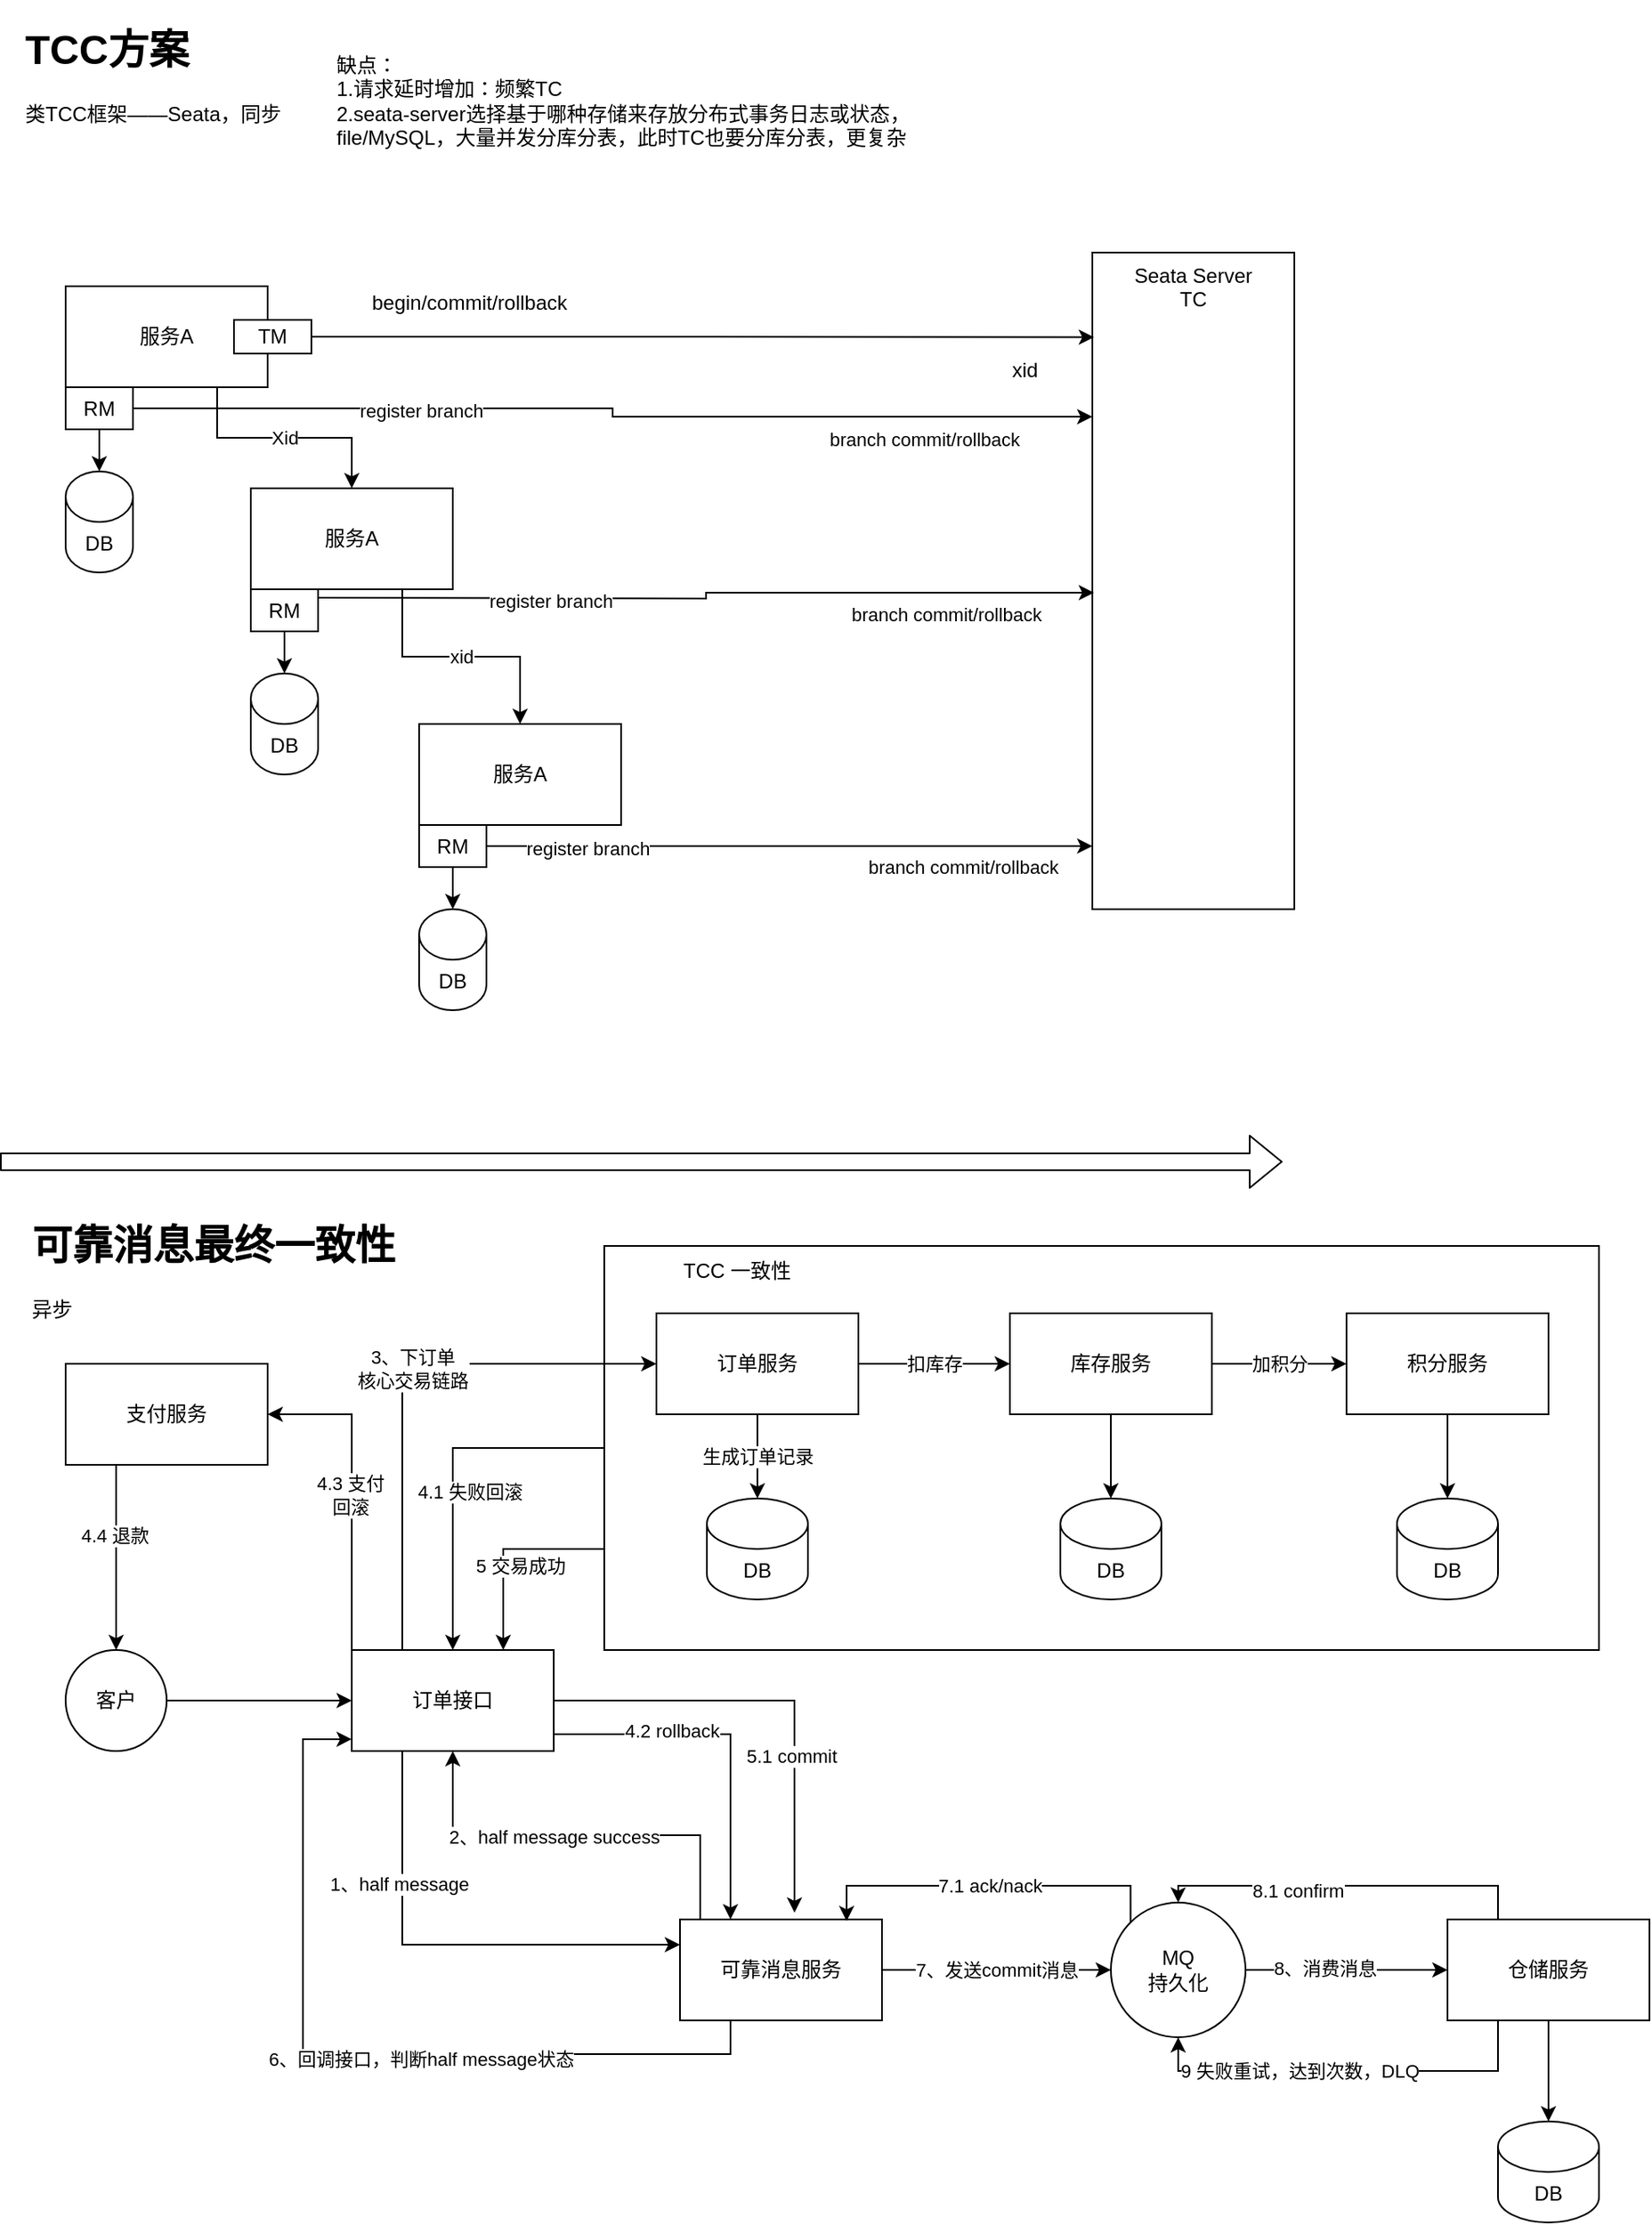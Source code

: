 <mxfile version="14.9.0" type="device"><diagram id="vXXFDt6WNlKxJUhvZB4p" name="第 1 页"><mxGraphModel dx="1114" dy="847" grid="1" gridSize="10" guides="1" tooltips="1" connect="1" arrows="1" fold="1" page="1" pageScale="1" pageWidth="827" pageHeight="1169" math="0" shadow="0"><root><mxCell id="0"/><mxCell id="1" parent="0"/><mxCell id="SwD9ukOHT8hlWl7G1nma-59" style="edgeStyle=orthogonalEdgeStyle;rounded=0;orthogonalLoop=1;jettySize=auto;html=1;entryX=0.5;entryY=0;entryDx=0;entryDy=0;" edge="1" parent="1" source="SwD9ukOHT8hlWl7G1nma-57" target="SwD9ukOHT8hlWl7G1nma-34"><mxGeometry relative="1" as="geometry"/></mxCell><mxCell id="SwD9ukOHT8hlWl7G1nma-60" value="4.1 失败回滚" style="edgeLabel;html=1;align=center;verticalAlign=middle;resizable=0;points=[];" vertex="1" connectable="0" parent="SwD9ukOHT8hlWl7G1nma-59"><mxGeometry x="0.104" relative="1" as="geometry"><mxPoint x="10" as="offset"/></mxGeometry></mxCell><mxCell id="SwD9ukOHT8hlWl7G1nma-68" style="edgeStyle=orthogonalEdgeStyle;rounded=0;orthogonalLoop=1;jettySize=auto;html=1;exitX=0;exitY=0.75;exitDx=0;exitDy=0;entryX=0.75;entryY=0;entryDx=0;entryDy=0;" edge="1" parent="1" source="SwD9ukOHT8hlWl7G1nma-57" target="SwD9ukOHT8hlWl7G1nma-34"><mxGeometry relative="1" as="geometry"/></mxCell><mxCell id="SwD9ukOHT8hlWl7G1nma-69" value="5 交易成功" style="edgeLabel;html=1;align=center;verticalAlign=middle;resizable=0;points=[];" vertex="1" connectable="0" parent="SwD9ukOHT8hlWl7G1nma-68"><mxGeometry x="0.133" relative="1" as="geometry"><mxPoint x="10" y="2" as="offset"/></mxGeometry></mxCell><mxCell id="SwD9ukOHT8hlWl7G1nma-57" value="" style="rounded=0;whiteSpace=wrap;html=1;" vertex="1" parent="1"><mxGeometry x="369" y="990" width="591" height="240" as="geometry"/></mxCell><mxCell id="SwD9ukOHT8hlWl7G1nma-1" value="Seata Server&lt;br&gt;TC" style="rounded=0;whiteSpace=wrap;html=1;verticalAlign=top;" vertex="1" parent="1"><mxGeometry x="659" y="400" width="120" height="390" as="geometry"/></mxCell><mxCell id="SwD9ukOHT8hlWl7G1nma-2" value="Xid" style="edgeStyle=orthogonalEdgeStyle;rounded=0;orthogonalLoop=1;jettySize=auto;html=1;exitX=0.75;exitY=1;exitDx=0;exitDy=0;" edge="1" parent="1" source="SwD9ukOHT8hlWl7G1nma-3" target="SwD9ukOHT8hlWl7G1nma-15"><mxGeometry relative="1" as="geometry"/></mxCell><mxCell id="SwD9ukOHT8hlWl7G1nma-3" value="服务A" style="rounded=0;whiteSpace=wrap;html=1;" vertex="1" parent="1"><mxGeometry x="49" y="420" width="120" height="60" as="geometry"/></mxCell><mxCell id="SwD9ukOHT8hlWl7G1nma-4" style="edgeStyle=orthogonalEdgeStyle;rounded=0;orthogonalLoop=1;jettySize=auto;html=1;entryX=0.008;entryY=0.129;entryDx=0;entryDy=0;entryPerimeter=0;" edge="1" parent="1" source="SwD9ukOHT8hlWl7G1nma-5" target="SwD9ukOHT8hlWl7G1nma-1"><mxGeometry relative="1" as="geometry"/></mxCell><mxCell id="SwD9ukOHT8hlWl7G1nma-5" value="TM" style="rounded=0;whiteSpace=wrap;html=1;" vertex="1" parent="1"><mxGeometry x="149" y="440" width="46" height="20" as="geometry"/></mxCell><mxCell id="SwD9ukOHT8hlWl7G1nma-6" value="begin/commit/rollback" style="text;html=1;strokeColor=none;fillColor=none;align=center;verticalAlign=middle;whiteSpace=wrap;rounded=0;" vertex="1" parent="1"><mxGeometry x="209" y="420" width="160" height="20" as="geometry"/></mxCell><mxCell id="SwD9ukOHT8hlWl7G1nma-7" value="xid" style="text;html=1;strokeColor=none;fillColor=none;align=center;verticalAlign=middle;whiteSpace=wrap;rounded=0;" vertex="1" parent="1"><mxGeometry x="599" y="460" width="40" height="20" as="geometry"/></mxCell><mxCell id="SwD9ukOHT8hlWl7G1nma-8" style="edgeStyle=orthogonalEdgeStyle;rounded=0;orthogonalLoop=1;jettySize=auto;html=1;entryX=0.5;entryY=0;entryDx=0;entryDy=0;entryPerimeter=0;" edge="1" parent="1" source="SwD9ukOHT8hlWl7G1nma-12" target="SwD9ukOHT8hlWl7G1nma-13"><mxGeometry relative="1" as="geometry"/></mxCell><mxCell id="SwD9ukOHT8hlWl7G1nma-9" style="edgeStyle=orthogonalEdgeStyle;rounded=0;orthogonalLoop=1;jettySize=auto;html=1;entryX=0;entryY=0.25;entryDx=0;entryDy=0;" edge="1" parent="1" source="SwD9ukOHT8hlWl7G1nma-12" target="SwD9ukOHT8hlWl7G1nma-1"><mxGeometry relative="1" as="geometry"><mxPoint x="649" y="492.5" as="targetPoint"/></mxGeometry></mxCell><mxCell id="SwD9ukOHT8hlWl7G1nma-10" value="register branch" style="edgeLabel;html=1;align=center;verticalAlign=middle;resizable=0;points=[];" vertex="1" connectable="0" parent="SwD9ukOHT8hlWl7G1nma-9"><mxGeometry x="-0.405" relative="1" as="geometry"><mxPoint y="1" as="offset"/></mxGeometry></mxCell><mxCell id="SwD9ukOHT8hlWl7G1nma-11" value="branch commit/rollback" style="edgeLabel;html=1;align=center;verticalAlign=middle;resizable=0;points=[];" vertex="1" connectable="0" parent="SwD9ukOHT8hlWl7G1nma-9"><mxGeometry x="0.784" y="-2" relative="1" as="geometry"><mxPoint x="-38" y="11" as="offset"/></mxGeometry></mxCell><mxCell id="SwD9ukOHT8hlWl7G1nma-12" value="RM" style="rounded=0;whiteSpace=wrap;html=1;" vertex="1" parent="1"><mxGeometry x="49" y="480" width="40" height="25" as="geometry"/></mxCell><mxCell id="SwD9ukOHT8hlWl7G1nma-13" value="DB" style="shape=cylinder3;whiteSpace=wrap;html=1;boundedLbl=1;backgroundOutline=1;size=15;" vertex="1" parent="1"><mxGeometry x="49" y="530" width="40" height="60" as="geometry"/></mxCell><mxCell id="SwD9ukOHT8hlWl7G1nma-14" value="xid" style="edgeStyle=orthogonalEdgeStyle;rounded=0;orthogonalLoop=1;jettySize=auto;html=1;exitX=0.75;exitY=1;exitDx=0;exitDy=0;entryX=0.5;entryY=0;entryDx=0;entryDy=0;" edge="1" parent="1" source="SwD9ukOHT8hlWl7G1nma-15" target="SwD9ukOHT8hlWl7G1nma-19"><mxGeometry relative="1" as="geometry"/></mxCell><mxCell id="SwD9ukOHT8hlWl7G1nma-15" value="服务A" style="rounded=0;whiteSpace=wrap;html=1;" vertex="1" parent="1"><mxGeometry x="159" y="540" width="120" height="60" as="geometry"/></mxCell><mxCell id="SwD9ukOHT8hlWl7G1nma-16" style="edgeStyle=orthogonalEdgeStyle;rounded=0;orthogonalLoop=1;jettySize=auto;html=1;entryX=0.5;entryY=0;entryDx=0;entryDy=0;entryPerimeter=0;" edge="1" parent="1" source="SwD9ukOHT8hlWl7G1nma-17" target="SwD9ukOHT8hlWl7G1nma-18"><mxGeometry relative="1" as="geometry"/></mxCell><mxCell id="SwD9ukOHT8hlWl7G1nma-17" value="RM" style="rounded=0;whiteSpace=wrap;html=1;" vertex="1" parent="1"><mxGeometry x="159" y="600" width="40" height="25" as="geometry"/></mxCell><mxCell id="SwD9ukOHT8hlWl7G1nma-18" value="DB" style="shape=cylinder3;whiteSpace=wrap;html=1;boundedLbl=1;backgroundOutline=1;size=15;" vertex="1" parent="1"><mxGeometry x="159" y="650" width="40" height="60" as="geometry"/></mxCell><mxCell id="SwD9ukOHT8hlWl7G1nma-19" value="服务A" style="rounded=0;whiteSpace=wrap;html=1;" vertex="1" parent="1"><mxGeometry x="259" y="680" width="120" height="60" as="geometry"/></mxCell><mxCell id="SwD9ukOHT8hlWl7G1nma-20" style="edgeStyle=orthogonalEdgeStyle;rounded=0;orthogonalLoop=1;jettySize=auto;html=1;entryX=0.5;entryY=0;entryDx=0;entryDy=0;entryPerimeter=0;" edge="1" parent="1" source="SwD9ukOHT8hlWl7G1nma-23" target="SwD9ukOHT8hlWl7G1nma-24"><mxGeometry relative="1" as="geometry"/></mxCell><mxCell id="SwD9ukOHT8hlWl7G1nma-21" style="edgeStyle=orthogonalEdgeStyle;rounded=0;orthogonalLoop=1;jettySize=auto;html=1;entryX=0;entryY=0.904;entryDx=0;entryDy=0;entryPerimeter=0;" edge="1" parent="1" source="SwD9ukOHT8hlWl7G1nma-23" target="SwD9ukOHT8hlWl7G1nma-1"><mxGeometry relative="1" as="geometry"/></mxCell><mxCell id="SwD9ukOHT8hlWl7G1nma-22" value="register branch" style="edgeLabel;html=1;align=center;verticalAlign=middle;resizable=0;points=[];" vertex="1" connectable="0" parent="SwD9ukOHT8hlWl7G1nma-21"><mxGeometry x="-0.783" relative="1" as="geometry"><mxPoint x="21" y="1" as="offset"/></mxGeometry></mxCell><mxCell id="SwD9ukOHT8hlWl7G1nma-23" value="RM" style="rounded=0;whiteSpace=wrap;html=1;" vertex="1" parent="1"><mxGeometry x="259" y="740" width="40" height="25" as="geometry"/></mxCell><mxCell id="SwD9ukOHT8hlWl7G1nma-24" value="DB" style="shape=cylinder3;whiteSpace=wrap;html=1;boundedLbl=1;backgroundOutline=1;size=15;" vertex="1" parent="1"><mxGeometry x="259" y="790" width="40" height="60" as="geometry"/></mxCell><mxCell id="SwD9ukOHT8hlWl7G1nma-25" style="edgeStyle=orthogonalEdgeStyle;rounded=0;orthogonalLoop=1;jettySize=auto;html=1;entryX=0.008;entryY=0.518;entryDx=0;entryDy=0;entryPerimeter=0;" edge="1" parent="1" target="SwD9ukOHT8hlWl7G1nma-1"><mxGeometry relative="1" as="geometry"><mxPoint x="769" y="610" as="targetPoint"/><mxPoint x="199" y="605" as="sourcePoint"/></mxGeometry></mxCell><mxCell id="SwD9ukOHT8hlWl7G1nma-26" value="register branch" style="edgeLabel;html=1;align=center;verticalAlign=middle;resizable=0;points=[];" vertex="1" connectable="0" parent="SwD9ukOHT8hlWl7G1nma-25"><mxGeometry x="-0.405" relative="1" as="geometry"><mxPoint y="1" as="offset"/></mxGeometry></mxCell><mxCell id="SwD9ukOHT8hlWl7G1nma-27" value="branch commit/rollback" style="edgeLabel;html=1;align=center;verticalAlign=middle;resizable=0;points=[];" vertex="1" connectable="0" parent="SwD9ukOHT8hlWl7G1nma-25"><mxGeometry x="0.784" y="-2" relative="1" as="geometry"><mxPoint x="-38" y="11" as="offset"/></mxGeometry></mxCell><mxCell id="SwD9ukOHT8hlWl7G1nma-28" value="branch commit/rollback" style="edgeLabel;html=1;align=center;verticalAlign=middle;resizable=0;points=[];" vertex="1" connectable="0" parent="1"><mxGeometry x="582.0" y="764.996" as="geometry"/></mxCell><mxCell id="SwD9ukOHT8hlWl7G1nma-29" value="缺点：&lt;br&gt;&lt;div&gt;&lt;span&gt;1.请求延时增加：频繁TC&lt;/span&gt;&lt;/div&gt;2.seata-server选择基于哪种存储来存放分布式事务日志或状态，file/MySQL，大量并发分库分表，此时TC也要分库分表，更复杂" style="text;html=1;strokeColor=none;fillColor=none;align=left;verticalAlign=middle;whiteSpace=wrap;rounded=0;" vertex="1" parent="1"><mxGeometry x="208" y="270" width="411" height="80" as="geometry"/></mxCell><mxCell id="SwD9ukOHT8hlWl7G1nma-30" value="" style="shape=flexArrow;endArrow=classic;html=1;" edge="1" parent="1"><mxGeometry width="50" height="50" relative="1" as="geometry"><mxPoint x="10" y="940" as="sourcePoint"/><mxPoint x="772" y="940" as="targetPoint"/></mxGeometry></mxCell><mxCell id="SwD9ukOHT8hlWl7G1nma-31" value="&lt;h1&gt;可靠消息最终一致性&lt;/h1&gt;&lt;p&gt;异步&lt;/p&gt;" style="text;html=1;strokeColor=none;fillColor=none;spacing=5;spacingTop=-20;whiteSpace=wrap;overflow=hidden;rounded=0;align=left;" vertex="1" parent="1"><mxGeometry x="24" y="970" width="275" height="70" as="geometry"/></mxCell><mxCell id="SwD9ukOHT8hlWl7G1nma-32" value="&lt;h1&gt;TCC方案&lt;/h1&gt;&lt;p&gt;类TCC框架——Seata，同步&lt;/p&gt;" style="text;html=1;strokeColor=none;fillColor=none;spacing=5;spacingTop=-20;whiteSpace=wrap;overflow=hidden;rounded=0;align=left;" vertex="1" parent="1"><mxGeometry x="20" y="260" width="190" height="70" as="geometry"/></mxCell><mxCell id="SwD9ukOHT8hlWl7G1nma-39" style="edgeStyle=orthogonalEdgeStyle;rounded=0;orthogonalLoop=1;jettySize=auto;html=1;exitX=0.1;exitY=0.017;exitDx=0;exitDy=0;entryX=0.5;entryY=1;entryDx=0;entryDy=0;exitPerimeter=0;" edge="1" parent="1" source="SwD9ukOHT8hlWl7G1nma-33" target="SwD9ukOHT8hlWl7G1nma-34"><mxGeometry relative="1" as="geometry"/></mxCell><mxCell id="SwD9ukOHT8hlWl7G1nma-40" value="2、half message success" style="edgeLabel;html=1;align=center;verticalAlign=middle;resizable=0;points=[];" vertex="1" connectable="0" parent="SwD9ukOHT8hlWl7G1nma-39"><mxGeometry x="0.266" y="1" relative="1" as="geometry"><mxPoint x="19" as="offset"/></mxGeometry></mxCell><mxCell id="SwD9ukOHT8hlWl7G1nma-73" value="7、发送commit消息" style="edgeStyle=orthogonalEdgeStyle;rounded=0;orthogonalLoop=1;jettySize=auto;html=1;entryX=0;entryY=0.5;entryDx=0;entryDy=0;" edge="1" parent="1" source="SwD9ukOHT8hlWl7G1nma-33" target="SwD9ukOHT8hlWl7G1nma-72"><mxGeometry relative="1" as="geometry"/></mxCell><mxCell id="SwD9ukOHT8hlWl7G1nma-75" style="edgeStyle=orthogonalEdgeStyle;rounded=0;orthogonalLoop=1;jettySize=auto;html=1;exitX=0.25;exitY=1;exitDx=0;exitDy=0;entryX=0;entryY=0.883;entryDx=0;entryDy=0;entryPerimeter=0;" edge="1" parent="1" source="SwD9ukOHT8hlWl7G1nma-33" target="SwD9ukOHT8hlWl7G1nma-34"><mxGeometry relative="1" as="geometry"><Array as="points"><mxPoint x="444" y="1470"/><mxPoint x="190" y="1470"/><mxPoint x="190" y="1283"/></Array></mxGeometry></mxCell><mxCell id="SwD9ukOHT8hlWl7G1nma-76" value="6、回调接口，判断half message状态" style="edgeLabel;html=1;align=center;verticalAlign=middle;resizable=0;points=[];" vertex="1" connectable="0" parent="SwD9ukOHT8hlWl7G1nma-75"><mxGeometry x="-0.167" y="3" relative="1" as="geometry"><mxPoint as="offset"/></mxGeometry></mxCell><mxCell id="SwD9ukOHT8hlWl7G1nma-33" value="可靠消息服务" style="rounded=0;whiteSpace=wrap;html=1;" vertex="1" parent="1"><mxGeometry x="414" y="1390" width="120" height="60" as="geometry"/></mxCell><mxCell id="SwD9ukOHT8hlWl7G1nma-37" style="edgeStyle=orthogonalEdgeStyle;rounded=0;orthogonalLoop=1;jettySize=auto;html=1;exitX=0.25;exitY=1;exitDx=0;exitDy=0;entryX=0;entryY=0.25;entryDx=0;entryDy=0;" edge="1" parent="1" source="SwD9ukOHT8hlWl7G1nma-34" target="SwD9ukOHT8hlWl7G1nma-33"><mxGeometry relative="1" as="geometry"/></mxCell><mxCell id="SwD9ukOHT8hlWl7G1nma-38" value="1、half message" style="edgeLabel;html=1;align=center;verticalAlign=middle;resizable=0;points=[];" vertex="1" connectable="0" parent="SwD9ukOHT8hlWl7G1nma-37"><mxGeometry x="-0.436" y="-2" relative="1" as="geometry"><mxPoint as="offset"/></mxGeometry></mxCell><mxCell id="SwD9ukOHT8hlWl7G1nma-53" style="edgeStyle=orthogonalEdgeStyle;rounded=0;orthogonalLoop=1;jettySize=auto;html=1;exitX=0.25;exitY=0;exitDx=0;exitDy=0;entryX=0;entryY=0.5;entryDx=0;entryDy=0;" edge="1" parent="1" source="SwD9ukOHT8hlWl7G1nma-34" target="SwD9ukOHT8hlWl7G1nma-41"><mxGeometry relative="1" as="geometry"/></mxCell><mxCell id="SwD9ukOHT8hlWl7G1nma-54" value="3、下订单&lt;br&gt;核心交易链路" style="edgeLabel;html=1;align=center;verticalAlign=middle;resizable=0;points=[];" vertex="1" connectable="0" parent="SwD9ukOHT8hlWl7G1nma-53"><mxGeometry x="0.097" y="-3" relative="1" as="geometry"><mxPoint as="offset"/></mxGeometry></mxCell><mxCell id="SwD9ukOHT8hlWl7G1nma-61" style="edgeStyle=orthogonalEdgeStyle;rounded=0;orthogonalLoop=1;jettySize=auto;html=1;exitX=1;exitY=0.883;exitDx=0;exitDy=0;entryX=0.25;entryY=0;entryDx=0;entryDy=0;exitPerimeter=0;" edge="1" parent="1" source="SwD9ukOHT8hlWl7G1nma-34" target="SwD9ukOHT8hlWl7G1nma-33"><mxGeometry relative="1" as="geometry"><Array as="points"><mxPoint x="339" y="1280"/><mxPoint x="444" y="1280"/></Array></mxGeometry></mxCell><mxCell id="SwD9ukOHT8hlWl7G1nma-62" value="4.2 rollback" style="edgeLabel;html=1;align=center;verticalAlign=middle;resizable=0;points=[];" vertex="1" connectable="0" parent="SwD9ukOHT8hlWl7G1nma-61"><mxGeometry x="-0.33" y="2" relative="1" as="geometry"><mxPoint as="offset"/></mxGeometry></mxCell><mxCell id="SwD9ukOHT8hlWl7G1nma-64" style="edgeStyle=orthogonalEdgeStyle;rounded=0;orthogonalLoop=1;jettySize=auto;html=1;exitX=0;exitY=0;exitDx=0;exitDy=0;entryX=1;entryY=0.5;entryDx=0;entryDy=0;" edge="1" parent="1" source="SwD9ukOHT8hlWl7G1nma-34" target="SwD9ukOHT8hlWl7G1nma-63"><mxGeometry relative="1" as="geometry"/></mxCell><mxCell id="SwD9ukOHT8hlWl7G1nma-65" value="4.3 支付&lt;br&gt;回滚" style="edgeLabel;html=1;align=center;verticalAlign=middle;resizable=0;points=[];" vertex="1" connectable="0" parent="SwD9ukOHT8hlWl7G1nma-64"><mxGeometry x="-0.032" y="1" relative="1" as="geometry"><mxPoint as="offset"/></mxGeometry></mxCell><mxCell id="SwD9ukOHT8hlWl7G1nma-70" style="edgeStyle=orthogonalEdgeStyle;rounded=0;orthogonalLoop=1;jettySize=auto;html=1;entryX=0.567;entryY=-0.067;entryDx=0;entryDy=0;entryPerimeter=0;" edge="1" parent="1" source="SwD9ukOHT8hlWl7G1nma-34" target="SwD9ukOHT8hlWl7G1nma-33"><mxGeometry relative="1" as="geometry"/></mxCell><mxCell id="SwD9ukOHT8hlWl7G1nma-71" value="5.1 commit" style="edgeLabel;html=1;align=center;verticalAlign=middle;resizable=0;points=[];" vertex="1" connectable="0" parent="SwD9ukOHT8hlWl7G1nma-70"><mxGeometry x="0.309" y="-2" relative="1" as="geometry"><mxPoint as="offset"/></mxGeometry></mxCell><mxCell id="SwD9ukOHT8hlWl7G1nma-34" value="订单接口" style="rounded=0;whiteSpace=wrap;html=1;" vertex="1" parent="1"><mxGeometry x="219" y="1230" width="120" height="60" as="geometry"/></mxCell><mxCell id="SwD9ukOHT8hlWl7G1nma-36" style="edgeStyle=orthogonalEdgeStyle;rounded=0;orthogonalLoop=1;jettySize=auto;html=1;" edge="1" parent="1" source="SwD9ukOHT8hlWl7G1nma-35" target="SwD9ukOHT8hlWl7G1nma-34"><mxGeometry relative="1" as="geometry"/></mxCell><mxCell id="SwD9ukOHT8hlWl7G1nma-35" value="客户" style="ellipse;whiteSpace=wrap;html=1;aspect=fixed;" vertex="1" parent="1"><mxGeometry x="49" y="1230" width="60" height="60" as="geometry"/></mxCell><mxCell id="SwD9ukOHT8hlWl7G1nma-43" value="生成订单记录" style="edgeStyle=orthogonalEdgeStyle;rounded=0;orthogonalLoop=1;jettySize=auto;html=1;entryX=0.5;entryY=0;entryDx=0;entryDy=0;entryPerimeter=0;" edge="1" parent="1" source="SwD9ukOHT8hlWl7G1nma-41" target="SwD9ukOHT8hlWl7G1nma-42"><mxGeometry relative="1" as="geometry"/></mxCell><mxCell id="SwD9ukOHT8hlWl7G1nma-55" value="扣库存" style="edgeStyle=orthogonalEdgeStyle;rounded=0;orthogonalLoop=1;jettySize=auto;html=1;" edge="1" parent="1" source="SwD9ukOHT8hlWl7G1nma-41" target="SwD9ukOHT8hlWl7G1nma-45"><mxGeometry relative="1" as="geometry"/></mxCell><mxCell id="SwD9ukOHT8hlWl7G1nma-41" value="订单服务" style="rounded=0;whiteSpace=wrap;html=1;" vertex="1" parent="1"><mxGeometry x="400" y="1030" width="120" height="60" as="geometry"/></mxCell><mxCell id="SwD9ukOHT8hlWl7G1nma-42" value="DB" style="shape=cylinder3;whiteSpace=wrap;html=1;boundedLbl=1;backgroundOutline=1;size=15;" vertex="1" parent="1"><mxGeometry x="430" y="1140" width="60" height="60" as="geometry"/></mxCell><mxCell id="SwD9ukOHT8hlWl7G1nma-44" style="edgeStyle=orthogonalEdgeStyle;rounded=0;orthogonalLoop=1;jettySize=auto;html=1;entryX=0.5;entryY=0;entryDx=0;entryDy=0;entryPerimeter=0;" edge="1" parent="1" source="SwD9ukOHT8hlWl7G1nma-45" target="SwD9ukOHT8hlWl7G1nma-46"><mxGeometry relative="1" as="geometry"/></mxCell><mxCell id="SwD9ukOHT8hlWl7G1nma-56" value="加积分" style="edgeStyle=orthogonalEdgeStyle;rounded=0;orthogonalLoop=1;jettySize=auto;html=1;entryX=0;entryY=0.5;entryDx=0;entryDy=0;" edge="1" parent="1" source="SwD9ukOHT8hlWl7G1nma-45" target="SwD9ukOHT8hlWl7G1nma-48"><mxGeometry relative="1" as="geometry"/></mxCell><mxCell id="SwD9ukOHT8hlWl7G1nma-45" value="库存服务" style="rounded=0;whiteSpace=wrap;html=1;" vertex="1" parent="1"><mxGeometry x="610" y="1030" width="120" height="60" as="geometry"/></mxCell><mxCell id="SwD9ukOHT8hlWl7G1nma-46" value="DB" style="shape=cylinder3;whiteSpace=wrap;html=1;boundedLbl=1;backgroundOutline=1;size=15;" vertex="1" parent="1"><mxGeometry x="640" y="1140" width="60" height="60" as="geometry"/></mxCell><mxCell id="SwD9ukOHT8hlWl7G1nma-47" style="edgeStyle=orthogonalEdgeStyle;rounded=0;orthogonalLoop=1;jettySize=auto;html=1;entryX=0.5;entryY=0;entryDx=0;entryDy=0;entryPerimeter=0;" edge="1" parent="1" source="SwD9ukOHT8hlWl7G1nma-48" target="SwD9ukOHT8hlWl7G1nma-49"><mxGeometry relative="1" as="geometry"/></mxCell><mxCell id="SwD9ukOHT8hlWl7G1nma-48" value="积分服务" style="rounded=0;whiteSpace=wrap;html=1;" vertex="1" parent="1"><mxGeometry x="810" y="1030" width="120" height="60" as="geometry"/></mxCell><mxCell id="SwD9ukOHT8hlWl7G1nma-49" value="DB" style="shape=cylinder3;whiteSpace=wrap;html=1;boundedLbl=1;backgroundOutline=1;size=15;" vertex="1" parent="1"><mxGeometry x="840" y="1140" width="60" height="60" as="geometry"/></mxCell><mxCell id="SwD9ukOHT8hlWl7G1nma-50" style="edgeStyle=orthogonalEdgeStyle;rounded=0;orthogonalLoop=1;jettySize=auto;html=1;entryX=0.5;entryY=0;entryDx=0;entryDy=0;entryPerimeter=0;" edge="1" parent="1" source="SwD9ukOHT8hlWl7G1nma-51" target="SwD9ukOHT8hlWl7G1nma-52"><mxGeometry relative="1" as="geometry"/></mxCell><mxCell id="SwD9ukOHT8hlWl7G1nma-79" style="edgeStyle=orthogonalEdgeStyle;rounded=0;orthogonalLoop=1;jettySize=auto;html=1;exitX=0.25;exitY=0;exitDx=0;exitDy=0;entryX=0.5;entryY=0;entryDx=0;entryDy=0;" edge="1" parent="1" source="SwD9ukOHT8hlWl7G1nma-51" target="SwD9ukOHT8hlWl7G1nma-72"><mxGeometry relative="1" as="geometry"/></mxCell><mxCell id="SwD9ukOHT8hlWl7G1nma-80" value="8.1 confirm" style="edgeLabel;html=1;align=center;verticalAlign=middle;resizable=0;points=[];" vertex="1" connectable="0" parent="SwD9ukOHT8hlWl7G1nma-79"><mxGeometry x="0.264" y="3" relative="1" as="geometry"><mxPoint as="offset"/></mxGeometry></mxCell><mxCell id="SwD9ukOHT8hlWl7G1nma-81" style="edgeStyle=orthogonalEdgeStyle;rounded=0;orthogonalLoop=1;jettySize=auto;html=1;exitX=0.25;exitY=1;exitDx=0;exitDy=0;entryX=0.5;entryY=1;entryDx=0;entryDy=0;" edge="1" parent="1" source="SwD9ukOHT8hlWl7G1nma-51" target="SwD9ukOHT8hlWl7G1nma-72"><mxGeometry relative="1" as="geometry"/></mxCell><mxCell id="SwD9ukOHT8hlWl7G1nma-82" value="9 失败重试，达到次数，DLQ" style="edgeLabel;html=1;align=center;verticalAlign=middle;resizable=0;points=[];" vertex="1" connectable="0" parent="SwD9ukOHT8hlWl7G1nma-81"><mxGeometry x="0.233" relative="1" as="geometry"><mxPoint as="offset"/></mxGeometry></mxCell><mxCell id="SwD9ukOHT8hlWl7G1nma-51" value="仓储服务" style="rounded=0;whiteSpace=wrap;html=1;" vertex="1" parent="1"><mxGeometry x="870" y="1390" width="120" height="60" as="geometry"/></mxCell><mxCell id="SwD9ukOHT8hlWl7G1nma-52" value="DB" style="shape=cylinder3;whiteSpace=wrap;html=1;boundedLbl=1;backgroundOutline=1;size=15;" vertex="1" parent="1"><mxGeometry x="900" y="1510" width="60" height="60" as="geometry"/></mxCell><mxCell id="SwD9ukOHT8hlWl7G1nma-58" value="TCC 一致性" style="text;html=1;strokeColor=none;fillColor=none;align=center;verticalAlign=middle;whiteSpace=wrap;rounded=0;" vertex="1" parent="1"><mxGeometry x="390" y="990" width="116" height="30" as="geometry"/></mxCell><mxCell id="SwD9ukOHT8hlWl7G1nma-66" style="edgeStyle=orthogonalEdgeStyle;rounded=0;orthogonalLoop=1;jettySize=auto;html=1;exitX=0.25;exitY=1;exitDx=0;exitDy=0;" edge="1" parent="1" source="SwD9ukOHT8hlWl7G1nma-63" target="SwD9ukOHT8hlWl7G1nma-35"><mxGeometry relative="1" as="geometry"/></mxCell><mxCell id="SwD9ukOHT8hlWl7G1nma-67" value="4.4 退款" style="edgeLabel;html=1;align=center;verticalAlign=middle;resizable=0;points=[];" vertex="1" connectable="0" parent="SwD9ukOHT8hlWl7G1nma-66"><mxGeometry x="-0.236" y="-1" relative="1" as="geometry"><mxPoint as="offset"/></mxGeometry></mxCell><mxCell id="SwD9ukOHT8hlWl7G1nma-63" value="支付服务" style="rounded=0;whiteSpace=wrap;html=1;" vertex="1" parent="1"><mxGeometry x="49" y="1060" width="120" height="60" as="geometry"/></mxCell><mxCell id="SwD9ukOHT8hlWl7G1nma-74" style="edgeStyle=orthogonalEdgeStyle;rounded=0;orthogonalLoop=1;jettySize=auto;html=1;" edge="1" parent="1" source="SwD9ukOHT8hlWl7G1nma-72" target="SwD9ukOHT8hlWl7G1nma-51"><mxGeometry relative="1" as="geometry"/></mxCell><mxCell id="SwD9ukOHT8hlWl7G1nma-78" value="8、消费消息" style="edgeLabel;html=1;align=center;verticalAlign=middle;resizable=0;points=[];" vertex="1" connectable="0" parent="SwD9ukOHT8hlWl7G1nma-74"><mxGeometry x="-0.217" y="1" relative="1" as="geometry"><mxPoint as="offset"/></mxGeometry></mxCell><mxCell id="SwD9ukOHT8hlWl7G1nma-77" value="7.1 ack/nack" style="edgeStyle=orthogonalEdgeStyle;rounded=0;orthogonalLoop=1;jettySize=auto;html=1;exitX=0;exitY=0;exitDx=0;exitDy=0;entryX=0.825;entryY=0.017;entryDx=0;entryDy=0;entryPerimeter=0;" edge="1" parent="1" source="SwD9ukOHT8hlWl7G1nma-72" target="SwD9ukOHT8hlWl7G1nma-33"><mxGeometry relative="1" as="geometry"><Array as="points"><mxPoint x="682" y="1370"/><mxPoint x="513" y="1370"/></Array></mxGeometry></mxCell><mxCell id="SwD9ukOHT8hlWl7G1nma-72" value="MQ&lt;br&gt;持久化" style="ellipse;whiteSpace=wrap;html=1;aspect=fixed;" vertex="1" parent="1"><mxGeometry x="670" y="1380" width="80" height="80" as="geometry"/></mxCell></root></mxGraphModel></diagram></mxfile>